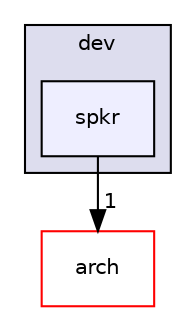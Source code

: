 digraph "spkr" {
  compound=true
  node [ fontsize="10", fontname="Helvetica"];
  edge [ labelfontsize="10", labelfontname="Helvetica"];
  subgraph clusterdir_aa74cb49fdf9b71a4ed99e37b64b0c24 {
    graph [ bgcolor="#ddddee", pencolor="black", label="dev" fontname="Helvetica", fontsize="10", URL="dir_aa74cb49fdf9b71a4ed99e37b64b0c24.html"]
  dir_3663f698ff551f43ea03d601eb74687f [shape=box, label="spkr", style="filled", fillcolor="#eeeeff", pencolor="black", URL="dir_3663f698ff551f43ea03d601eb74687f.html"];
  }
  dir_4a04b9aac4eefdd334a78e565f4616f2 [shape=box label="arch" fillcolor="white" style="filled" color="red" URL="dir_4a04b9aac4eefdd334a78e565f4616f2.html"];
  dir_3663f698ff551f43ea03d601eb74687f->dir_4a04b9aac4eefdd334a78e565f4616f2 [headlabel="1", labeldistance=1.5 headhref="dir_000014_000002.html"];
}
